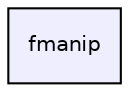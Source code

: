 digraph "/home/superuser/snowball/fmanip" {
  compound=true
  node [ fontsize="10", fontname="Helvetica"];
  edge [ labelfontsize="10", labelfontname="Helvetica"];
  dir_e4e09df4d2e49002fc022312450a172e [shape=box, label="fmanip", style="filled", fillcolor="#eeeeff", pencolor="black", URL="dir_e4e09df4d2e49002fc022312450a172e.html"];
}
